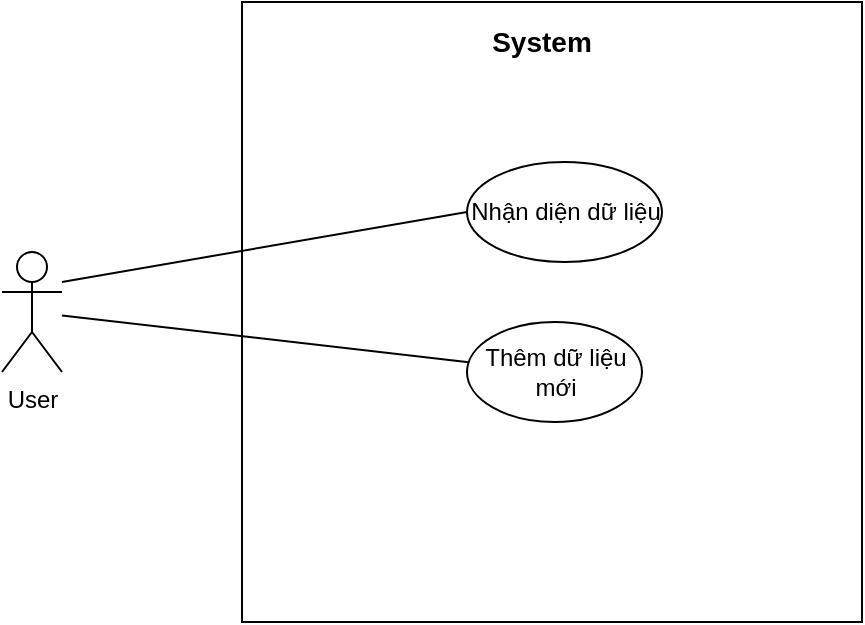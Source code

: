 <mxfile version="13.9.9" type="device" pages="3"><diagram id="ZSIG7_JSMNOWTqPYtff5" name="Ca sử dụng tổng quát"><mxGraphModel dx="1232" dy="584" grid="1" gridSize="10" guides="1" tooltips="1" connect="1" arrows="1" fold="1" page="1" pageScale="1" pageWidth="827" pageHeight="1169" math="0" shadow="0"><root><mxCell id="0"/><mxCell id="1" parent="0"/><mxCell id="aWldO0of5ZBWlSyrfunB-1" value="User" style="shape=umlActor;verticalLabelPosition=bottom;verticalAlign=top;html=1;outlineConnect=0;" vertex="1" parent="1"><mxGeometry x="60" y="285" width="30" height="60" as="geometry"/></mxCell><mxCell id="aWldO0of5ZBWlSyrfunB-2" value="" style="whiteSpace=wrap;html=1;aspect=fixed;" vertex="1" parent="1"><mxGeometry x="180" y="160" width="310" height="310" as="geometry"/></mxCell><mxCell id="aWldO0of5ZBWlSyrfunB-3" value="&lt;b&gt;&lt;font style=&quot;font-size: 14px&quot;&gt;System&lt;/font&gt;&lt;/b&gt;" style="text;html=1;strokeColor=none;fillColor=none;align=center;verticalAlign=middle;whiteSpace=wrap;rounded=0;" vertex="1" parent="1"><mxGeometry x="310" y="170" width="40" height="20" as="geometry"/></mxCell><mxCell id="aWldO0of5ZBWlSyrfunB-4" value="Nhận diện dữ liệu" style="ellipse;whiteSpace=wrap;html=1;" vertex="1" parent="1"><mxGeometry x="292.5" y="240" width="97.5" height="50" as="geometry"/></mxCell><mxCell id="aWldO0of5ZBWlSyrfunB-5" value="Thêm dữ liệu mới" style="ellipse;whiteSpace=wrap;html=1;" vertex="1" parent="1"><mxGeometry x="292.5" y="320" width="87.5" height="50" as="geometry"/></mxCell><mxCell id="aWldO0of5ZBWlSyrfunB-9" value="" style="endArrow=none;html=1;entryX=0;entryY=0.5;entryDx=0;entryDy=0;" edge="1" parent="1" target="aWldO0of5ZBWlSyrfunB-4"><mxGeometry width="50" height="50" relative="1" as="geometry"><mxPoint x="90" y="300" as="sourcePoint"/><mxPoint x="210" y="250" as="targetPoint"/></mxGeometry></mxCell><mxCell id="aWldO0of5ZBWlSyrfunB-10" value="" style="endArrow=none;html=1;" edge="1" parent="1" source="aWldO0of5ZBWlSyrfunB-1" target="aWldO0of5ZBWlSyrfunB-5"><mxGeometry width="50" height="50" relative="1" as="geometry"><mxPoint x="150" y="390" as="sourcePoint"/><mxPoint x="200" y="340" as="targetPoint"/></mxGeometry></mxCell></root></mxGraphModel></diagram><diagram id="GTYPUm8zBZFZ2MxpT2IU" name="Activity "><mxGraphModel dx="1232" dy="584" grid="1" gridSize="10" guides="1" tooltips="1" connect="1" arrows="1" fold="1" page="1" pageScale="1" pageWidth="827" pageHeight="1169" math="0" shadow="0"><root><mxCell id="bW9DECoR_pkkdutCQZV2-0"/><mxCell id="bW9DECoR_pkkdutCQZV2-1" parent="bW9DECoR_pkkdutCQZV2-0"/><mxCell id="bW9DECoR_pkkdutCQZV2-3" value="" style="ellipse;fillColor=#000000;strokeColor=none;" vertex="1" parent="bW9DECoR_pkkdutCQZV2-1"><mxGeometry x="70" y="205" width="30" height="30" as="geometry"/></mxCell><mxCell id="bW9DECoR_pkkdutCQZV2-4" value="Khởi động &lt;br&gt;ứng dụng" style="rounded=1;whiteSpace=wrap;html=1;" vertex="1" parent="bW9DECoR_pkkdutCQZV2-1"><mxGeometry x="170" y="197.5" width="80" height="45" as="geometry"/></mxCell><mxCell id="bW9DECoR_pkkdutCQZV2-5" value="Webcam ghi hình" style="rounded=1;whiteSpace=wrap;html=1;" vertex="1" parent="bW9DECoR_pkkdutCQZV2-1"><mxGeometry x="280" y="197.5" width="80" height="45" as="geometry"/></mxCell><mxCell id="bW9DECoR_pkkdutCQZV2-6" value="Tiến hành dự đoán" style="rounded=1;whiteSpace=wrap;html=1;" vertex="1" parent="bW9DECoR_pkkdutCQZV2-1"><mxGeometry x="390" y="197.5" width="80" height="45" as="geometry"/></mxCell><mxCell id="bW9DECoR_pkkdutCQZV2-7" value="Hiển thị văn bản trên giao diên" style="rounded=1;whiteSpace=wrap;html=1;" vertex="1" parent="bW9DECoR_pkkdutCQZV2-1"><mxGeometry x="500" y="192.5" width="90" height="55" as="geometry"/></mxCell><mxCell id="bW9DECoR_pkkdutCQZV2-8" value="" style="ellipse;html=1;shape=endState;fillColor=#000000;strokeColor=#000000;" vertex="1" parent="bW9DECoR_pkkdutCQZV2-1"><mxGeometry x="650" y="205" width="30" height="30" as="geometry"/></mxCell><mxCell id="bW9DECoR_pkkdutCQZV2-9" value="" style="endArrow=open;endFill=1;endSize=12;html=1;exitX=1;exitY=0.5;exitDx=0;exitDy=0;entryX=0;entryY=0.5;entryDx=0;entryDy=0;" edge="1" parent="bW9DECoR_pkkdutCQZV2-1" source="bW9DECoR_pkkdutCQZV2-3" target="bW9DECoR_pkkdutCQZV2-4"><mxGeometry width="160" relative="1" as="geometry"><mxPoint x="290" y="180" as="sourcePoint"/><mxPoint x="190" y="210" as="targetPoint"/></mxGeometry></mxCell><mxCell id="bW9DECoR_pkkdutCQZV2-11" value="" style="endArrow=open;endFill=1;endSize=12;html=1;exitX=1;exitY=0.5;exitDx=0;exitDy=0;" edge="1" parent="bW9DECoR_pkkdutCQZV2-1" source="bW9DECoR_pkkdutCQZV2-4"><mxGeometry width="160" relative="1" as="geometry"><mxPoint x="240" y="219.5" as="sourcePoint"/><mxPoint x="280" y="220" as="targetPoint"/></mxGeometry></mxCell><mxCell id="bW9DECoR_pkkdutCQZV2-12" value="" style="endArrow=open;endFill=1;endSize=12;html=1;exitX=1;exitY=0.5;exitDx=0;exitDy=0;entryX=0;entryY=0.5;entryDx=0;entryDy=0;" edge="1" parent="bW9DECoR_pkkdutCQZV2-1" source="bW9DECoR_pkkdutCQZV2-5" target="bW9DECoR_pkkdutCQZV2-6"><mxGeometry width="160" relative="1" as="geometry"><mxPoint x="360" y="229" as="sourcePoint"/><mxPoint x="430" y="229" as="targetPoint"/></mxGeometry></mxCell><mxCell id="bW9DECoR_pkkdutCQZV2-13" value="" style="endArrow=open;endFill=1;endSize=12;html=1;exitX=1;exitY=0.5;exitDx=0;exitDy=0;" edge="1" parent="bW9DECoR_pkkdutCQZV2-1" source="bW9DECoR_pkkdutCQZV2-6" target="bW9DECoR_pkkdutCQZV2-7"><mxGeometry width="160" relative="1" as="geometry"><mxPoint x="110" y="230" as="sourcePoint"/><mxPoint x="180" y="230" as="targetPoint"/></mxGeometry></mxCell><mxCell id="bW9DECoR_pkkdutCQZV2-14" value="" style="endArrow=open;endFill=1;endSize=12;html=1;exitX=1;exitY=0.5;exitDx=0;exitDy=0;entryX=0;entryY=0.5;entryDx=0;entryDy=0;" edge="1" parent="bW9DECoR_pkkdutCQZV2-1" source="bW9DECoR_pkkdutCQZV2-7" target="bW9DECoR_pkkdutCQZV2-8"><mxGeometry width="160" relative="1" as="geometry"><mxPoint x="110" y="230" as="sourcePoint"/><mxPoint x="180" y="230" as="targetPoint"/></mxGeometry></mxCell><mxCell id="bW9DECoR_pkkdutCQZV2-15" value="" style="ellipse;fillColor=#000000;strokeColor=none;" vertex="1" parent="bW9DECoR_pkkdutCQZV2-1"><mxGeometry x="60" y="352.5" width="30" height="30" as="geometry"/></mxCell><mxCell id="bW9DECoR_pkkdutCQZV2-16" value="Chọn thêm dữ liệu" style="rounded=1;whiteSpace=wrap;html=1;" vertex="1" parent="bW9DECoR_pkkdutCQZV2-1"><mxGeometry x="160" y="345" width="80" height="45" as="geometry"/></mxCell><mxCell id="bW9DECoR_pkkdutCQZV2-17" value="Hiển thị form nhập nhãn dữ liêu" style="rounded=1;whiteSpace=wrap;html=1;" vertex="1" parent="bW9DECoR_pkkdutCQZV2-1"><mxGeometry x="270" y="345" width="80" height="45" as="geometry"/></mxCell><mxCell id="bW9DECoR_pkkdutCQZV2-35" value="" style="edgeStyle=orthogonalEdgeStyle;rounded=0;orthogonalLoop=1;jettySize=auto;html=1;" edge="1" parent="bW9DECoR_pkkdutCQZV2-1" source="bW9DECoR_pkkdutCQZV2-18" target="bW9DECoR_pkkdutCQZV2-17"><mxGeometry relative="1" as="geometry"/></mxCell><mxCell id="bW9DECoR_pkkdutCQZV2-18" value="Nhâp nhãn" style="rounded=1;whiteSpace=wrap;html=1;" vertex="1" parent="bW9DECoR_pkkdutCQZV2-1"><mxGeometry x="380" y="345" width="80" height="45" as="geometry"/></mxCell><mxCell id="bW9DECoR_pkkdutCQZV2-20" value="" style="ellipse;html=1;shape=endState;fillColor=#000000;strokeColor=#000000;" vertex="1" parent="bW9DECoR_pkkdutCQZV2-1"><mxGeometry x="1130" y="352.5" width="30" height="30" as="geometry"/></mxCell><mxCell id="bW9DECoR_pkkdutCQZV2-21" value="" style="endArrow=open;endFill=1;endSize=12;html=1;exitX=1;exitY=0.5;exitDx=0;exitDy=0;entryX=0;entryY=0.5;entryDx=0;entryDy=0;" edge="1" source="bW9DECoR_pkkdutCQZV2-15" target="bW9DECoR_pkkdutCQZV2-16" parent="bW9DECoR_pkkdutCQZV2-1"><mxGeometry width="160" relative="1" as="geometry"><mxPoint x="280" y="327.5" as="sourcePoint"/><mxPoint x="180" y="357.5" as="targetPoint"/></mxGeometry></mxCell><mxCell id="bW9DECoR_pkkdutCQZV2-22" value="" style="endArrow=open;endFill=1;endSize=12;html=1;exitX=1;exitY=0.5;exitDx=0;exitDy=0;" edge="1" source="bW9DECoR_pkkdutCQZV2-16" parent="bW9DECoR_pkkdutCQZV2-1"><mxGeometry width="160" relative="1" as="geometry"><mxPoint x="230" y="367" as="sourcePoint"/><mxPoint x="270" y="367.5" as="targetPoint"/></mxGeometry></mxCell><mxCell id="bW9DECoR_pkkdutCQZV2-23" value="" style="endArrow=open;endFill=1;endSize=12;html=1;exitX=1;exitY=0.5;exitDx=0;exitDy=0;entryX=0;entryY=0.5;entryDx=0;entryDy=0;" edge="1" source="bW9DECoR_pkkdutCQZV2-17" target="bW9DECoR_pkkdutCQZV2-18" parent="bW9DECoR_pkkdutCQZV2-1"><mxGeometry width="160" relative="1" as="geometry"><mxPoint x="350" y="376.5" as="sourcePoint"/><mxPoint x="420" y="376.5" as="targetPoint"/></mxGeometry></mxCell><mxCell id="bW9DECoR_pkkdutCQZV2-24" value="" style="endArrow=open;endFill=1;endSize=12;html=1;exitX=1;exitY=0.5;exitDx=0;exitDy=0;" edge="1" source="bW9DECoR_pkkdutCQZV2-18" parent="bW9DECoR_pkkdutCQZV2-1"><mxGeometry width="160" relative="1" as="geometry"><mxPoint x="100" y="377.5" as="sourcePoint"/><mxPoint x="490" y="367.5" as="targetPoint"/></mxGeometry></mxCell><mxCell id="bW9DECoR_pkkdutCQZV2-25" value="" style="endArrow=open;endFill=1;endSize=12;html=1;entryX=0;entryY=0.5;entryDx=0;entryDy=0;" edge="1" target="bW9DECoR_pkkdutCQZV2-20" parent="bW9DECoR_pkkdutCQZV2-1"><mxGeometry width="160" relative="1" as="geometry"><mxPoint x="1080" y="368" as="sourcePoint"/><mxPoint x="280" y="377.5" as="targetPoint"/></mxGeometry></mxCell><mxCell id="bW9DECoR_pkkdutCQZV2-27" value="" style="rhombus;" vertex="1" parent="bW9DECoR_pkkdutCQZV2-1"><mxGeometry x="490" y="353" width="30" height="30" as="geometry"/></mxCell><mxCell id="bW9DECoR_pkkdutCQZV2-28" value="" style="endArrow=open;endFill=1;endSize=12;html=1;" edge="1" parent="bW9DECoR_pkkdutCQZV2-1"><mxGeometry width="160" relative="1" as="geometry"><mxPoint x="520" y="367.5" as="sourcePoint"/><mxPoint x="570" y="367" as="targetPoint"/></mxGeometry></mxCell><mxCell id="bW9DECoR_pkkdutCQZV2-29" value="Đúng" style="text;strokeColor=none;fillColor=none;align=left;verticalAlign=top;spacingLeft=4;spacingRight=4;overflow=hidden;rotatable=0;points=[[0,0.5],[1,0.5]];portConstraint=eastwest;fontStyle=1" vertex="1" parent="bW9DECoR_pkkdutCQZV2-1"><mxGeometry x="510" y="340" width="50" height="26" as="geometry"/></mxCell><mxCell id="bW9DECoR_pkkdutCQZV2-30" value="" style="endArrow=open;endFill=1;endSize=12;html=1;exitX=0.5;exitY=1;exitDx=0;exitDy=0;" edge="1" parent="bW9DECoR_pkkdutCQZV2-1" source="bW9DECoR_pkkdutCQZV2-27"><mxGeometry width="160" relative="1" as="geometry"><mxPoint x="465" y="480.5" as="sourcePoint"/><mxPoint x="505" y="440" as="targetPoint"/></mxGeometry></mxCell><mxCell id="bW9DECoR_pkkdutCQZV2-31" value="Hiển thị thông báo nhãn đã trùng" style="rounded=1;whiteSpace=wrap;html=1;" vertex="1" parent="bW9DECoR_pkkdutCQZV2-1"><mxGeometry x="460" y="438" width="80" height="45" as="geometry"/></mxCell><mxCell id="bW9DECoR_pkkdutCQZV2-32" value="" style="endArrow=open;endFill=1;endSize=12;html=1;exitX=0;exitY=0.5;exitDx=0;exitDy=0;" edge="1" parent="bW9DECoR_pkkdutCQZV2-1" source="bW9DECoR_pkkdutCQZV2-31"><mxGeometry width="160" relative="1" as="geometry"><mxPoint x="414" y="333" as="sourcePoint"/><mxPoint x="414" y="390" as="targetPoint"/><Array as="points"><mxPoint x="414" y="460"/></Array></mxGeometry></mxCell><mxCell id="bW9DECoR_pkkdutCQZV2-34" value="Trùng nhãn" style="text;strokeColor=none;fillColor=none;align=left;verticalAlign=top;spacingLeft=4;spacingRight=4;overflow=hidden;rotatable=0;points=[[0,0.5],[1,0.5]];portConstraint=eastwest;fontStyle=1" vertex="1" parent="bW9DECoR_pkkdutCQZV2-1"><mxGeometry x="510" y="390" width="90" height="26" as="geometry"/></mxCell><mxCell id="bW9DECoR_pkkdutCQZV2-36" value="Thu thập dữ liệu" style="rounded=1;whiteSpace=wrap;html=1;" vertex="1" parent="bW9DECoR_pkkdutCQZV2-1"><mxGeometry x="680" y="345" width="80" height="45" as="geometry"/></mxCell><mxCell id="bW9DECoR_pkkdutCQZV2-37" value="Thêm vào dataset" style="rounded=1;whiteSpace=wrap;html=1;" vertex="1" parent="bW9DECoR_pkkdutCQZV2-1"><mxGeometry x="790" y="345" width="80" height="45" as="geometry"/></mxCell><mxCell id="bW9DECoR_pkkdutCQZV2-38" value="Train lại dữ liệu" style="rounded=1;whiteSpace=wrap;html=1;" vertex="1" parent="bW9DECoR_pkkdutCQZV2-1"><mxGeometry x="900" y="345" width="80" height="45" as="geometry"/></mxCell><mxCell id="bW9DECoR_pkkdutCQZV2-39" value="Thông báo thành công" style="rounded=1;whiteSpace=wrap;html=1;" vertex="1" parent="bW9DECoR_pkkdutCQZV2-1"><mxGeometry x="1000" y="345.5" width="80" height="45" as="geometry"/></mxCell><mxCell id="bW9DECoR_pkkdutCQZV2-40" value="" style="endArrow=open;endFill=1;endSize=12;html=1;exitX=1;exitY=0.5;exitDx=0;exitDy=0;" edge="1" parent="bW9DECoR_pkkdutCQZV2-1"><mxGeometry width="160" relative="1" as="geometry"><mxPoint x="760" y="367.5" as="sourcePoint"/><mxPoint x="790" y="367.5" as="targetPoint"/></mxGeometry></mxCell><mxCell id="bW9DECoR_pkkdutCQZV2-44" value="" style="endArrow=open;endFill=1;endSize=12;html=1;exitX=1;exitY=0.5;exitDx=0;exitDy=0;" edge="1" parent="bW9DECoR_pkkdutCQZV2-1"><mxGeometry width="160" relative="1" as="geometry"><mxPoint x="870" y="367.5" as="sourcePoint"/><mxPoint x="900" y="367.5" as="targetPoint"/></mxGeometry></mxCell><mxCell id="bW9DECoR_pkkdutCQZV2-45" value="" style="endArrow=open;endFill=1;endSize=12;html=1;exitX=1;exitY=0.5;exitDx=0;exitDy=0;" edge="1" parent="bW9DECoR_pkkdutCQZV2-1"><mxGeometry width="160" relative="1" as="geometry"><mxPoint x="980" y="367.5" as="sourcePoint"/><mxPoint x="1000" y="368" as="targetPoint"/></mxGeometry></mxCell><mxCell id="bW9DECoR_pkkdutCQZV2-46" value="Ấn q để thu thập dữ liệu" style="rounded=1;whiteSpace=wrap;html=1;" vertex="1" parent="bW9DECoR_pkkdutCQZV2-1"><mxGeometry x="570" y="348" width="80" height="40" as="geometry"/></mxCell><mxCell id="bW9DECoR_pkkdutCQZV2-47" value="" style="endArrow=open;endFill=1;endSize=12;html=1;exitX=1;exitY=0.5;exitDx=0;exitDy=0;" edge="1" parent="bW9DECoR_pkkdutCQZV2-1"><mxGeometry width="160" relative="1" as="geometry"><mxPoint x="650" y="367.5" as="sourcePoint"/><mxPoint x="680" y="367.5" as="targetPoint"/></mxGeometry></mxCell></root></mxGraphModel></diagram><diagram id="cQ-8TqR8WlukybGv4kwa" name="trình tự"><mxGraphModel dx="1453" dy="687" grid="1" gridSize="10" guides="1" tooltips="1" connect="1" arrows="1" fold="1" page="1" pageScale="1" pageWidth="827" pageHeight="1169" math="0" shadow="0"><root><mxCell id="e_vLJtQruMqlh0OBpEdX-0"/><mxCell id="e_vLJtQruMqlh0OBpEdX-1" parent="e_vLJtQruMqlh0OBpEdX-0"/><mxCell id="MOaUzxbw0eI8Z8mRMz4g-0" value="User" style="shape=umlActor;verticalLabelPosition=bottom;verticalAlign=top;html=1;outlineConnect=0;" vertex="1" parent="e_vLJtQruMqlh0OBpEdX-1"><mxGeometry x="84" y="110" width="30" height="60" as="geometry"/></mxCell><mxCell id="MOaUzxbw0eI8Z8mRMz4g-1" value="" style="endArrow=none;dashed=1;html=1;" edge="1" parent="e_vLJtQruMqlh0OBpEdX-1"><mxGeometry width="50" height="50" relative="1" as="geometry"><mxPoint x="100" y="640.8" as="sourcePoint"/><mxPoint x="100" y="190" as="targetPoint"/></mxGeometry></mxCell><mxCell id="MOaUzxbw0eI8Z8mRMz4g-4" value="" style="endArrow=classic;html=1;" edge="1" parent="e_vLJtQruMqlh0OBpEdX-1"><mxGeometry width="50" height="50" relative="1" as="geometry"><mxPoint x="100" y="220" as="sourcePoint"/><mxPoint x="250" y="220" as="targetPoint"/></mxGeometry></mxCell><mxCell id="MOaUzxbw0eI8Z8mRMz4g-6" value="Hệ thống" style="rounded=0;whiteSpace=wrap;html=1;" vertex="1" parent="e_vLJtQruMqlh0OBpEdX-1"><mxGeometry x="200" y="110" width="100" height="60" as="geometry"/></mxCell><mxCell id="MOaUzxbw0eI8Z8mRMz4g-7" value="Webcam" style="rounded=0;whiteSpace=wrap;html=1;" vertex="1" parent="e_vLJtQruMqlh0OBpEdX-1"><mxGeometry x="340" y="110" width="100" height="60" as="geometry"/></mxCell><mxCell id="MOaUzxbw0eI8Z8mRMz4g-8" value="Model" style="rounded=0;whiteSpace=wrap;html=1;" vertex="1" parent="e_vLJtQruMqlh0OBpEdX-1"><mxGeometry x="470" y="110" width="100" height="60" as="geometry"/></mxCell><mxCell id="MOaUzxbw0eI8Z8mRMz4g-9" value="" style="endArrow=none;dashed=1;html=1;entryX=0.5;entryY=1;entryDx=0;entryDy=0;" edge="1" parent="e_vLJtQruMqlh0OBpEdX-1" target="MOaUzxbw0eI8Z8mRMz4g-6"><mxGeometry width="50" height="50" relative="1" as="geometry"><mxPoint x="250" y="220" as="sourcePoint"/><mxPoint x="280" y="240" as="targetPoint"/></mxGeometry></mxCell><mxCell id="MOaUzxbw0eI8Z8mRMz4g-10" value="" style="html=1;points=[];perimeter=orthogonalPerimeter;" vertex="1" parent="e_vLJtQruMqlh0OBpEdX-1"><mxGeometry x="245" y="220" width="10" height="60" as="geometry"/></mxCell><mxCell id="MOaUzxbw0eI8Z8mRMz4g-11" value="1. Khởi động ứng dụng" style="text;html=1;strokeColor=none;fillColor=none;align=center;verticalAlign=middle;whiteSpace=wrap;rounded=0;" vertex="1" parent="e_vLJtQruMqlh0OBpEdX-1"><mxGeometry x="109" y="200" width="136" height="20" as="geometry"/></mxCell><mxCell id="MOaUzxbw0eI8Z8mRMz4g-12" value="" style="endArrow=none;dashed=1;html=1;entryX=0.5;entryY=1;entryDx=0;entryDy=0;" edge="1" parent="e_vLJtQruMqlh0OBpEdX-1" target="MOaUzxbw0eI8Z8mRMz4g-7"><mxGeometry width="50" height="50" relative="1" as="geometry"><mxPoint x="390" y="280" as="sourcePoint"/><mxPoint x="380" y="210" as="targetPoint"/></mxGeometry></mxCell><mxCell id="MOaUzxbw0eI8Z8mRMz4g-13" value="" style="endArrow=classic;html=1;exitX=0.94;exitY=1.017;exitDx=0;exitDy=0;exitPerimeter=0;" edge="1" parent="e_vLJtQruMqlh0OBpEdX-1" source="MOaUzxbw0eI8Z8mRMz4g-10"><mxGeometry width="50" height="50" relative="1" as="geometry"><mxPoint x="280" y="350" as="sourcePoint"/><mxPoint x="390" y="281" as="targetPoint"/></mxGeometry></mxCell><mxCell id="MOaUzxbw0eI8Z8mRMz4g-14" value="2. Bắt đầu ghi hình" style="text;html=1;strokeColor=none;fillColor=none;align=center;verticalAlign=middle;whiteSpace=wrap;rounded=0;" vertex="1" parent="e_vLJtQruMqlh0OBpEdX-1"><mxGeometry x="245" y="260" width="136" height="20" as="geometry"/></mxCell><mxCell id="MOaUzxbw0eI8Z8mRMz4g-15" value="" style="html=1;points=[];perimeter=orthogonalPerimeter;" vertex="1" parent="e_vLJtQruMqlh0OBpEdX-1"><mxGeometry x="385" y="280" width="10" height="60" as="geometry"/></mxCell><mxCell id="MOaUzxbw0eI8Z8mRMz4g-16" value="" style="endArrow=classic;html=1;exitX=0.62;exitY=1.017;exitDx=0;exitDy=0;exitPerimeter=0;" edge="1" parent="e_vLJtQruMqlh0OBpEdX-1" source="MOaUzxbw0eI8Z8mRMz4g-15"><mxGeometry width="50" height="50" relative="1" as="geometry"><mxPoint x="240" y="420" as="sourcePoint"/><mxPoint x="250" y="341" as="targetPoint"/></mxGeometry></mxCell><mxCell id="MOaUzxbw0eI8Z8mRMz4g-17" value="" style="endArrow=none;dashed=1;html=1;entryX=0.5;entryY=1;entryDx=0;entryDy=0;exitX=0;exitY=1;exitDx=0;exitDy=0;" edge="1" parent="e_vLJtQruMqlh0OBpEdX-1" source="MOaUzxbw0eI8Z8mRMz4g-18"><mxGeometry width="50" height="50" relative="1" as="geometry"><mxPoint x="250" y="350" as="sourcePoint"/><mxPoint x="249.5" y="280" as="targetPoint"/></mxGeometry></mxCell><mxCell id="MOaUzxbw0eI8Z8mRMz4g-18" value="3. Gửi khung hình" style="text;html=1;strokeColor=none;fillColor=none;align=center;verticalAlign=middle;whiteSpace=wrap;rounded=0;" vertex="1" parent="e_vLJtQruMqlh0OBpEdX-1"><mxGeometry x="249" y="320" width="136" height="20" as="geometry"/></mxCell><mxCell id="MOaUzxbw0eI8Z8mRMz4g-19" value="" style="html=1;points=[];perimeter=orthogonalPerimeter;" vertex="1" parent="e_vLJtQruMqlh0OBpEdX-1"><mxGeometry x="245" y="340" width="10" height="60" as="geometry"/></mxCell><mxCell id="MOaUzxbw0eI8Z8mRMz4g-21" value="" style="endArrow=classic;html=1;exitX=0.62;exitY=1.07;exitDx=0;exitDy=0;exitPerimeter=0;" edge="1" parent="e_vLJtQruMqlh0OBpEdX-1" source="MOaUzxbw0eI8Z8mRMz4g-19"><mxGeometry width="50" height="50" relative="1" as="geometry"><mxPoint x="290" y="430" as="sourcePoint"/><mxPoint x="520" y="404" as="targetPoint"/></mxGeometry></mxCell><mxCell id="MOaUzxbw0eI8Z8mRMz4g-22" value="4. Dự đoán dữ liệu" style="text;html=1;strokeColor=none;fillColor=none;align=center;verticalAlign=middle;whiteSpace=wrap;rounded=0;" vertex="1" parent="e_vLJtQruMqlh0OBpEdX-1"><mxGeometry x="255" y="380" width="136" height="20" as="geometry"/></mxCell><mxCell id="MOaUzxbw0eI8Z8mRMz4g-23" value="" style="endArrow=none;dashed=1;html=1;" edge="1" parent="e_vLJtQruMqlh0OBpEdX-1"><mxGeometry width="50" height="50" relative="1" as="geometry"><mxPoint x="390" y="640" as="sourcePoint"/><mxPoint x="390" y="340" as="targetPoint"/></mxGeometry></mxCell><mxCell id="MOaUzxbw0eI8Z8mRMz4g-24" value="" style="endArrow=none;dashed=1;html=1;entryX=0.5;entryY=1;entryDx=0;entryDy=0;" edge="1" parent="e_vLJtQruMqlh0OBpEdX-1"><mxGeometry width="50" height="50" relative="1" as="geometry"><mxPoint x="520" y="410" as="sourcePoint"/><mxPoint x="519.5" y="170" as="targetPoint"/></mxGeometry></mxCell><mxCell id="MOaUzxbw0eI8Z8mRMz4g-25" value="" style="html=1;points=[];perimeter=orthogonalPerimeter;" vertex="1" parent="e_vLJtQruMqlh0OBpEdX-1"><mxGeometry x="515" y="410" width="10" height="60" as="geometry"/></mxCell><mxCell id="MOaUzxbw0eI8Z8mRMz4g-26" value="" style="endArrow=none;dashed=1;html=1;entryX=0.5;entryY=1;entryDx=0;entryDy=0;" edge="1" parent="e_vLJtQruMqlh0OBpEdX-1"><mxGeometry width="50" height="50" relative="1" as="geometry"><mxPoint x="520" y="650" as="sourcePoint"/><mxPoint x="519.5" y="470" as="targetPoint"/></mxGeometry></mxCell><mxCell id="MOaUzxbw0eI8Z8mRMz4g-27" value="" style="endArrow=block;dashed=1;endFill=0;endSize=12;html=1;" edge="1" parent="e_vLJtQruMqlh0OBpEdX-1"><mxGeometry width="160" relative="1" as="geometry"><mxPoint x="520" y="470" as="sourcePoint"/><mxPoint x="250" y="470" as="targetPoint"/></mxGeometry></mxCell><mxCell id="MOaUzxbw0eI8Z8mRMz4g-28" value="5. Gửi kết quả dự đoán" style="text;html=1;strokeColor=none;fillColor=none;align=center;verticalAlign=middle;whiteSpace=wrap;rounded=0;" vertex="1" parent="e_vLJtQruMqlh0OBpEdX-1"><mxGeometry x="300" y="450" width="136" height="20" as="geometry"/></mxCell><mxCell id="MOaUzxbw0eI8Z8mRMz4g-30" value="" style="html=1;points=[];perimeter=orthogonalPerimeter;" vertex="1" parent="e_vLJtQruMqlh0OBpEdX-1"><mxGeometry x="245" y="470" width="10" height="80" as="geometry"/></mxCell><mxCell id="MOaUzxbw0eI8Z8mRMz4g-33" value="" style="endArrow=classic;html=1;exitX=1.24;exitY=0.258;exitDx=0;exitDy=0;exitPerimeter=0;" edge="1" parent="e_vLJtQruMqlh0OBpEdX-1" source="MOaUzxbw0eI8Z8mRMz4g-30" target="MOaUzxbw0eI8Z8mRMz4g-30"><mxGeometry width="50" height="50" relative="1" as="geometry"><mxPoint x="298" y="535" as="sourcePoint"/><mxPoint x="348" y="485" as="targetPoint"/><Array as="points"><mxPoint x="269" y="491"/></Array></mxGeometry></mxCell><mxCell id="MOaUzxbw0eI8Z8mRMz4g-34" value="6. Hiển thị văn bản dự đoán" style="text;html=1;strokeColor=none;fillColor=none;align=center;verticalAlign=middle;whiteSpace=wrap;rounded=0;" vertex="1" parent="e_vLJtQruMqlh0OBpEdX-1"><mxGeometry x="270" y="500" width="90" height="20" as="geometry"/></mxCell><mxCell id="MOaUzxbw0eI8Z8mRMz4g-36" value="" style="endArrow=none;dashed=1;html=1;entryX=0.4;entryY=1.057;entryDx=0;entryDy=0;exitX=0;exitY=1;exitDx=0;exitDy=0;entryPerimeter=0;" edge="1" parent="e_vLJtQruMqlh0OBpEdX-1" target="MOaUzxbw0eI8Z8mRMz4g-19"><mxGeometry width="50" height="50" relative="1" as="geometry"><mxPoint x="249" y="470" as="sourcePoint"/><mxPoint x="249.5" y="410" as="targetPoint"/></mxGeometry></mxCell><mxCell id="MOaUzxbw0eI8Z8mRMz4g-37" value="" style="endArrow=none;dashed=1;html=1;entryX=0.4;entryY=1.057;entryDx=0;entryDy=0;entryPerimeter=0;" edge="1" parent="e_vLJtQruMqlh0OBpEdX-1"><mxGeometry width="50" height="50" relative="1" as="geometry"><mxPoint x="250" y="640" as="sourcePoint"/><mxPoint x="249.5" y="550" as="targetPoint"/></mxGeometry></mxCell></root></mxGraphModel></diagram></mxfile>